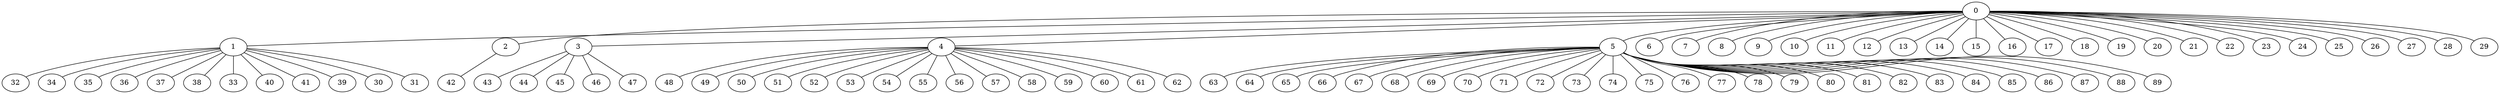 
graph graphname {
    0 -- 1
0 -- 2
0 -- 3
0 -- 4
0 -- 5
0 -- 6
0 -- 7
0 -- 8
0 -- 9
0 -- 10
0 -- 11
0 -- 12
0 -- 13
0 -- 14
0 -- 15
0 -- 16
0 -- 17
0 -- 18
0 -- 19
0 -- 20
0 -- 21
0 -- 22
0 -- 23
0 -- 24
0 -- 25
0 -- 26
0 -- 27
0 -- 28
0 -- 29
1 -- 32
1 -- 34
1 -- 35
1 -- 36
1 -- 37
1 -- 38
1 -- 33
1 -- 40
1 -- 41
1 -- 39
1 -- 30
1 -- 31
2 -- 42
3 -- 43
3 -- 44
3 -- 45
3 -- 46
3 -- 47
4 -- 48
4 -- 49
4 -- 50
4 -- 51
4 -- 52
4 -- 53
4 -- 54
4 -- 55
4 -- 56
4 -- 57
4 -- 58
4 -- 59
4 -- 60
4 -- 61
4 -- 62
5 -- 63
5 -- 64
5 -- 65
5 -- 66
5 -- 67
5 -- 68
5 -- 69
5 -- 70
5 -- 71
5 -- 72
5 -- 73
5 -- 74
5 -- 75
5 -- 76
5 -- 77
5 -- 78
5 -- 79
5 -- 80
5 -- 81
5 -- 82
5 -- 83
5 -- 84
5 -- 85
5 -- 86
5 -- 87
5 -- 88
5 -- 89

}
